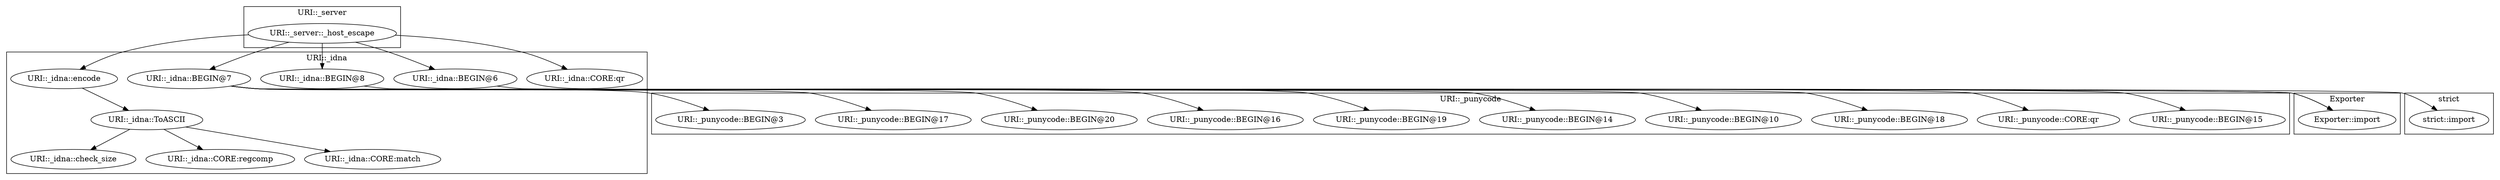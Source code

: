 digraph {
graph [overlap=false]
subgraph cluster_URI__punycode {
	label="URI::_punycode";
	"URI::_punycode::BEGIN@15";
	"URI::_punycode::CORE:qr";
	"URI::_punycode::BEGIN@18";
	"URI::_punycode::BEGIN@10";
	"URI::_punycode::BEGIN@14";
	"URI::_punycode::BEGIN@19";
	"URI::_punycode::BEGIN@16";
	"URI::_punycode::BEGIN@20";
	"URI::_punycode::BEGIN@17";
	"URI::_punycode::BEGIN@3";
}
subgraph cluster_URI__server {
	label="URI::_server";
	"URI::_server::_host_escape";
}
subgraph cluster_strict {
	label="strict";
	"strict::import";
}
subgraph cluster_URI__idna {
	label="URI::_idna";
	"URI::_idna::CORE:qr";
	"URI::_idna::check_size";
	"URI::_idna::ToASCII";
	"URI::_idna::BEGIN@7";
	"URI::_idna::BEGIN@6";
	"URI::_idna::CORE:regcomp";
	"URI::_idna::encode";
	"URI::_idna::BEGIN@8";
	"URI::_idna::CORE:match";
}
subgraph cluster_Exporter {
	label="Exporter";
	"Exporter::import";
}
"URI::_idna::BEGIN@7" -> "URI::_punycode::CORE:qr";
"URI::_server::_host_escape" -> "URI::_idna::encode";
"URI::_idna::BEGIN@8" -> "Exporter::import";
"URI::_idna::BEGIN@7" -> "Exporter::import";
"URI::_idna::ToASCII" -> "URI::_idna::CORE:regcomp";
"URI::_server::_host_escape" -> "URI::_idna::BEGIN@8";
"URI::_idna::BEGIN@7" -> "URI::_punycode::BEGIN@15";
"URI::_idna::BEGIN@7" -> "URI::_punycode::BEGIN@10";
"URI::_idna::BEGIN@7" -> "URI::_punycode::BEGIN@3";
"URI::_server::_host_escape" -> "URI::_idna::BEGIN@7";
"URI::_idna::BEGIN@7" -> "URI::_punycode::BEGIN@14";
"URI::_idna::ToASCII" -> "URI::_idna::check_size";
"URI::_idna::BEGIN@7" -> "URI::_punycode::BEGIN@18";
"URI::_server::_host_escape" -> "URI::_idna::CORE:qr";
"URI::_idna::BEGIN@6" -> "strict::import";
"URI::_idna::BEGIN@7" -> "URI::_punycode::BEGIN@16";
"URI::_server::_host_escape" -> "URI::_idna::BEGIN@6";
"URI::_idna::encode" -> "URI::_idna::ToASCII";
"URI::_idna::BEGIN@7" -> "URI::_punycode::BEGIN@20";
"URI::_idna::ToASCII" -> "URI::_idna::CORE:match";
"URI::_idna::BEGIN@7" -> "URI::_punycode::BEGIN@19";
"URI::_idna::BEGIN@7" -> "URI::_punycode::BEGIN@17";
}
